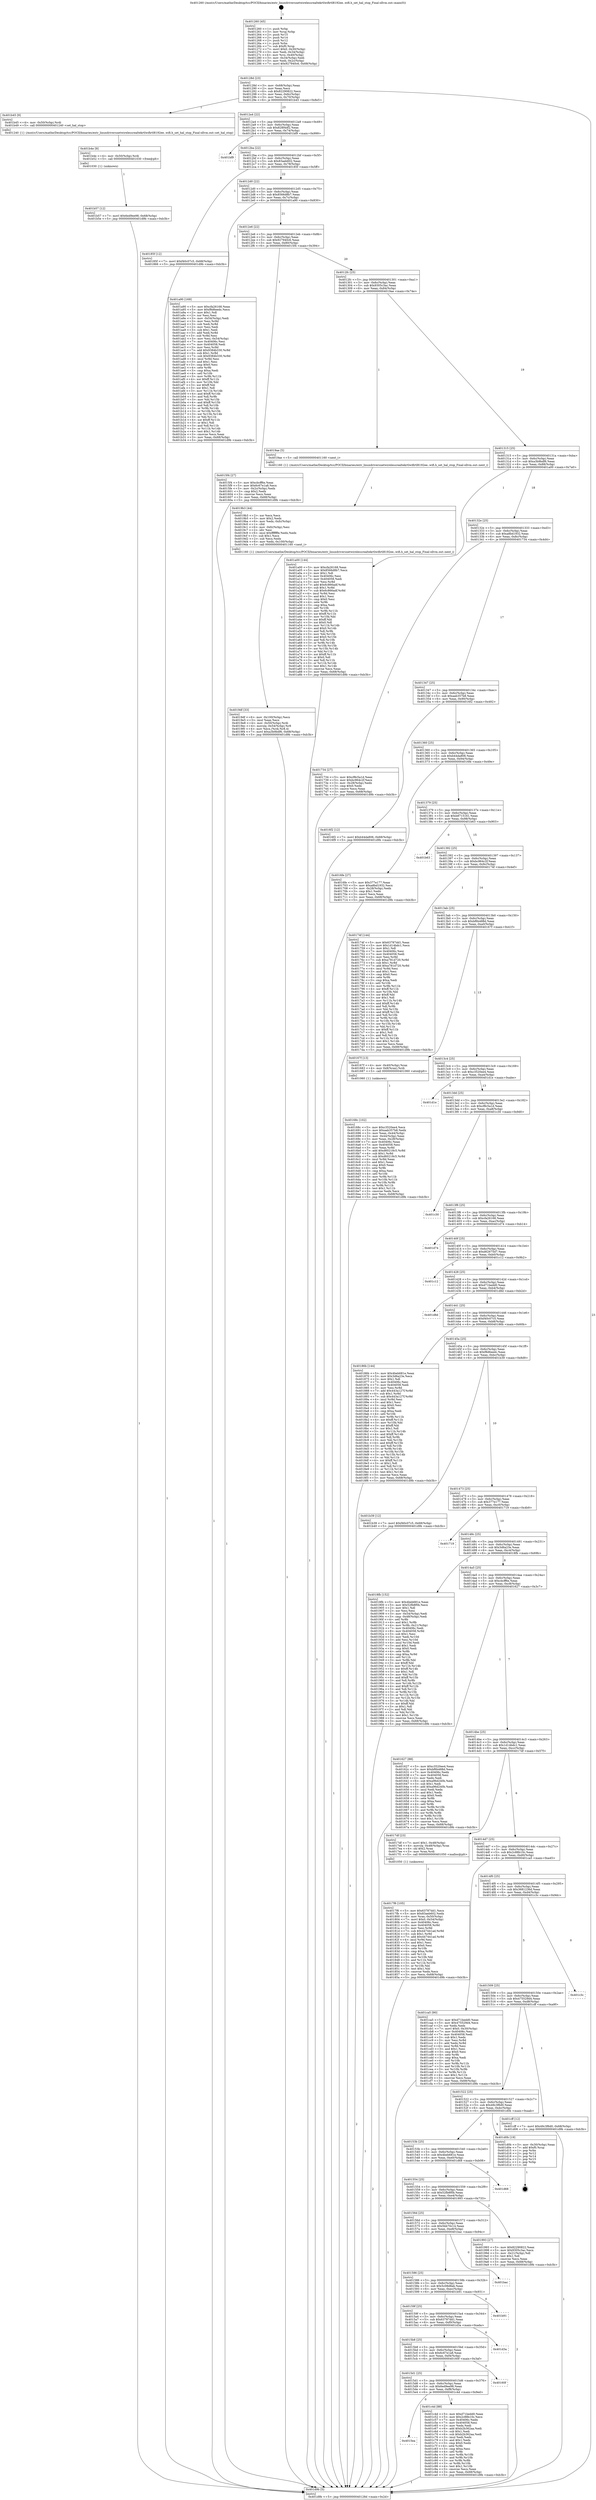digraph "0x401260" {
  label = "0x401260 (/mnt/c/Users/mathe/Desktop/tcc/POCII/binaries/extr_linuxdriversnetwirelessrealtekrtlwifirtl8192ee..wifi.h_set_hal_stop_Final-ollvm.out::main(0))"
  labelloc = "t"
  node[shape=record]

  Entry [label="",width=0.3,height=0.3,shape=circle,fillcolor=black,style=filled]
  "0x40128d" [label="{
     0x40128d [23]\l
     | [instrs]\l
     &nbsp;&nbsp;0x40128d \<+3\>: mov -0x68(%rbp),%eax\l
     &nbsp;&nbsp;0x401290 \<+2\>: mov %eax,%ecx\l
     &nbsp;&nbsp;0x401292 \<+6\>: sub $0x82290822,%ecx\l
     &nbsp;&nbsp;0x401298 \<+3\>: mov %eax,-0x6c(%rbp)\l
     &nbsp;&nbsp;0x40129b \<+3\>: mov %ecx,-0x70(%rbp)\l
     &nbsp;&nbsp;0x40129e \<+6\>: je 0000000000401b45 \<main+0x8e5\>\l
  }"]
  "0x401b45" [label="{
     0x401b45 [9]\l
     | [instrs]\l
     &nbsp;&nbsp;0x401b45 \<+4\>: mov -0x50(%rbp),%rdi\l
     &nbsp;&nbsp;0x401b49 \<+5\>: call 0000000000401240 \<set_hal_stop\>\l
     | [calls]\l
     &nbsp;&nbsp;0x401240 \{1\} (/mnt/c/Users/mathe/Desktop/tcc/POCII/binaries/extr_linuxdriversnetwirelessrealtekrtlwifirtl8192ee..wifi.h_set_hal_stop_Final-ollvm.out::set_hal_stop)\l
  }"]
  "0x4012a4" [label="{
     0x4012a4 [22]\l
     | [instrs]\l
     &nbsp;&nbsp;0x4012a4 \<+5\>: jmp 00000000004012a9 \<main+0x49\>\l
     &nbsp;&nbsp;0x4012a9 \<+3\>: mov -0x6c(%rbp),%eax\l
     &nbsp;&nbsp;0x4012ac \<+5\>: sub $0x828f4df2,%eax\l
     &nbsp;&nbsp;0x4012b1 \<+3\>: mov %eax,-0x74(%rbp)\l
     &nbsp;&nbsp;0x4012b4 \<+6\>: je 0000000000401bf9 \<main+0x999\>\l
  }"]
  Exit [label="",width=0.3,height=0.3,shape=circle,fillcolor=black,style=filled,peripheries=2]
  "0x401bf9" [label="{
     0x401bf9\l
  }", style=dashed]
  "0x4012ba" [label="{
     0x4012ba [22]\l
     | [instrs]\l
     &nbsp;&nbsp;0x4012ba \<+5\>: jmp 00000000004012bf \<main+0x5f\>\l
     &nbsp;&nbsp;0x4012bf \<+3\>: mov -0x6c(%rbp),%eax\l
     &nbsp;&nbsp;0x4012c2 \<+5\>: sub $0x83aeb602,%eax\l
     &nbsp;&nbsp;0x4012c7 \<+3\>: mov %eax,-0x78(%rbp)\l
     &nbsp;&nbsp;0x4012ca \<+6\>: je 000000000040185f \<main+0x5ff\>\l
  }"]
  "0x4015ea" [label="{
     0x4015ea\l
  }", style=dashed]
  "0x40185f" [label="{
     0x40185f [12]\l
     | [instrs]\l
     &nbsp;&nbsp;0x40185f \<+7\>: movl $0xf40c07c5,-0x68(%rbp)\l
     &nbsp;&nbsp;0x401866 \<+5\>: jmp 0000000000401d9b \<main+0xb3b\>\l
  }"]
  "0x4012d0" [label="{
     0x4012d0 [22]\l
     | [instrs]\l
     &nbsp;&nbsp;0x4012d0 \<+5\>: jmp 00000000004012d5 \<main+0x75\>\l
     &nbsp;&nbsp;0x4012d5 \<+3\>: mov -0x6c(%rbp),%eax\l
     &nbsp;&nbsp;0x4012d8 \<+5\>: sub $0x8566d8b7,%eax\l
     &nbsp;&nbsp;0x4012dd \<+3\>: mov %eax,-0x7c(%rbp)\l
     &nbsp;&nbsp;0x4012e0 \<+6\>: je 0000000000401a90 \<main+0x830\>\l
  }"]
  "0x401c4d" [label="{
     0x401c4d [88]\l
     | [instrs]\l
     &nbsp;&nbsp;0x401c4d \<+5\>: mov $0xd71bedd0,%eax\l
     &nbsp;&nbsp;0x401c52 \<+5\>: mov $0x2c88b10c,%ecx\l
     &nbsp;&nbsp;0x401c57 \<+7\>: mov 0x40406c,%edx\l
     &nbsp;&nbsp;0x401c5e \<+7\>: mov 0x404058,%esi\l
     &nbsp;&nbsp;0x401c65 \<+2\>: mov %edx,%edi\l
     &nbsp;&nbsp;0x401c67 \<+6\>: add $0xb2b362aa,%edi\l
     &nbsp;&nbsp;0x401c6d \<+3\>: sub $0x1,%edi\l
     &nbsp;&nbsp;0x401c70 \<+6\>: sub $0xb2b362aa,%edi\l
     &nbsp;&nbsp;0x401c76 \<+3\>: imul %edi,%edx\l
     &nbsp;&nbsp;0x401c79 \<+3\>: and $0x1,%edx\l
     &nbsp;&nbsp;0x401c7c \<+3\>: cmp $0x0,%edx\l
     &nbsp;&nbsp;0x401c7f \<+4\>: sete %r8b\l
     &nbsp;&nbsp;0x401c83 \<+3\>: cmp $0xa,%esi\l
     &nbsp;&nbsp;0x401c86 \<+4\>: setl %r9b\l
     &nbsp;&nbsp;0x401c8a \<+3\>: mov %r8b,%r10b\l
     &nbsp;&nbsp;0x401c8d \<+3\>: and %r9b,%r10b\l
     &nbsp;&nbsp;0x401c90 \<+3\>: xor %r9b,%r8b\l
     &nbsp;&nbsp;0x401c93 \<+3\>: or %r8b,%r10b\l
     &nbsp;&nbsp;0x401c96 \<+4\>: test $0x1,%r10b\l
     &nbsp;&nbsp;0x401c9a \<+3\>: cmovne %ecx,%eax\l
     &nbsp;&nbsp;0x401c9d \<+3\>: mov %eax,-0x68(%rbp)\l
     &nbsp;&nbsp;0x401ca0 \<+5\>: jmp 0000000000401d9b \<main+0xb3b\>\l
  }"]
  "0x401a90" [label="{
     0x401a90 [169]\l
     | [instrs]\l
     &nbsp;&nbsp;0x401a90 \<+5\>: mov $0xcfa26168,%eax\l
     &nbsp;&nbsp;0x401a95 \<+5\>: mov $0xf8d6eedc,%ecx\l
     &nbsp;&nbsp;0x401a9a \<+2\>: mov $0x1,%dl\l
     &nbsp;&nbsp;0x401a9c \<+2\>: xor %esi,%esi\l
     &nbsp;&nbsp;0x401a9e \<+3\>: mov -0x54(%rbp),%edi\l
     &nbsp;&nbsp;0x401aa1 \<+3\>: mov %esi,%r8d\l
     &nbsp;&nbsp;0x401aa4 \<+3\>: sub %edi,%r8d\l
     &nbsp;&nbsp;0x401aa7 \<+2\>: mov %esi,%edi\l
     &nbsp;&nbsp;0x401aa9 \<+3\>: sub $0x1,%edi\l
     &nbsp;&nbsp;0x401aac \<+3\>: add %edi,%r8d\l
     &nbsp;&nbsp;0x401aaf \<+3\>: sub %r8d,%esi\l
     &nbsp;&nbsp;0x401ab2 \<+3\>: mov %esi,-0x54(%rbp)\l
     &nbsp;&nbsp;0x401ab5 \<+7\>: mov 0x40406c,%esi\l
     &nbsp;&nbsp;0x401abc \<+7\>: mov 0x404058,%edi\l
     &nbsp;&nbsp;0x401ac3 \<+3\>: mov %esi,%r8d\l
     &nbsp;&nbsp;0x401ac6 \<+7\>: add $0x9384b330,%r8d\l
     &nbsp;&nbsp;0x401acd \<+4\>: sub $0x1,%r8d\l
     &nbsp;&nbsp;0x401ad1 \<+7\>: sub $0x9384b330,%r8d\l
     &nbsp;&nbsp;0x401ad8 \<+4\>: imul %r8d,%esi\l
     &nbsp;&nbsp;0x401adc \<+3\>: and $0x1,%esi\l
     &nbsp;&nbsp;0x401adf \<+3\>: cmp $0x0,%esi\l
     &nbsp;&nbsp;0x401ae2 \<+4\>: sete %r9b\l
     &nbsp;&nbsp;0x401ae6 \<+3\>: cmp $0xa,%edi\l
     &nbsp;&nbsp;0x401ae9 \<+4\>: setl %r10b\l
     &nbsp;&nbsp;0x401aed \<+3\>: mov %r9b,%r11b\l
     &nbsp;&nbsp;0x401af0 \<+4\>: xor $0xff,%r11b\l
     &nbsp;&nbsp;0x401af4 \<+3\>: mov %r10b,%bl\l
     &nbsp;&nbsp;0x401af7 \<+3\>: xor $0xff,%bl\l
     &nbsp;&nbsp;0x401afa \<+3\>: xor $0x1,%dl\l
     &nbsp;&nbsp;0x401afd \<+3\>: mov %r11b,%r14b\l
     &nbsp;&nbsp;0x401b00 \<+4\>: and $0xff,%r14b\l
     &nbsp;&nbsp;0x401b04 \<+3\>: and %dl,%r9b\l
     &nbsp;&nbsp;0x401b07 \<+3\>: mov %bl,%r15b\l
     &nbsp;&nbsp;0x401b0a \<+4\>: and $0xff,%r15b\l
     &nbsp;&nbsp;0x401b0e \<+3\>: and %dl,%r10b\l
     &nbsp;&nbsp;0x401b11 \<+3\>: or %r9b,%r14b\l
     &nbsp;&nbsp;0x401b14 \<+3\>: or %r10b,%r15b\l
     &nbsp;&nbsp;0x401b17 \<+3\>: xor %r15b,%r14b\l
     &nbsp;&nbsp;0x401b1a \<+3\>: or %bl,%r11b\l
     &nbsp;&nbsp;0x401b1d \<+4\>: xor $0xff,%r11b\l
     &nbsp;&nbsp;0x401b21 \<+3\>: or $0x1,%dl\l
     &nbsp;&nbsp;0x401b24 \<+3\>: and %dl,%r11b\l
     &nbsp;&nbsp;0x401b27 \<+3\>: or %r11b,%r14b\l
     &nbsp;&nbsp;0x401b2a \<+4\>: test $0x1,%r14b\l
     &nbsp;&nbsp;0x401b2e \<+3\>: cmovne %ecx,%eax\l
     &nbsp;&nbsp;0x401b31 \<+3\>: mov %eax,-0x68(%rbp)\l
     &nbsp;&nbsp;0x401b34 \<+5\>: jmp 0000000000401d9b \<main+0xb3b\>\l
  }"]
  "0x4012e6" [label="{
     0x4012e6 [22]\l
     | [instrs]\l
     &nbsp;&nbsp;0x4012e6 \<+5\>: jmp 00000000004012eb \<main+0x8b\>\l
     &nbsp;&nbsp;0x4012eb \<+3\>: mov -0x6c(%rbp),%eax\l
     &nbsp;&nbsp;0x4012ee \<+5\>: sub $0x927940c6,%eax\l
     &nbsp;&nbsp;0x4012f3 \<+3\>: mov %eax,-0x80(%rbp)\l
     &nbsp;&nbsp;0x4012f6 \<+6\>: je 00000000004015f4 \<main+0x394\>\l
  }"]
  "0x4015d1" [label="{
     0x4015d1 [25]\l
     | [instrs]\l
     &nbsp;&nbsp;0x4015d1 \<+5\>: jmp 00000000004015d6 \<main+0x376\>\l
     &nbsp;&nbsp;0x4015d6 \<+3\>: mov -0x6c(%rbp),%eax\l
     &nbsp;&nbsp;0x4015d9 \<+5\>: sub $0x6ed9ee98,%eax\l
     &nbsp;&nbsp;0x4015de \<+6\>: mov %eax,-0xf8(%rbp)\l
     &nbsp;&nbsp;0x4015e4 \<+6\>: je 0000000000401c4d \<main+0x9ed\>\l
  }"]
  "0x4015f4" [label="{
     0x4015f4 [27]\l
     | [instrs]\l
     &nbsp;&nbsp;0x4015f4 \<+5\>: mov $0xcbcff6e,%eax\l
     &nbsp;&nbsp;0x4015f9 \<+5\>: mov $0x6c67e1a8,%ecx\l
     &nbsp;&nbsp;0x4015fe \<+3\>: mov -0x2c(%rbp),%edx\l
     &nbsp;&nbsp;0x401601 \<+3\>: cmp $0x2,%edx\l
     &nbsp;&nbsp;0x401604 \<+3\>: cmovne %ecx,%eax\l
     &nbsp;&nbsp;0x401607 \<+3\>: mov %eax,-0x68(%rbp)\l
     &nbsp;&nbsp;0x40160a \<+5\>: jmp 0000000000401d9b \<main+0xb3b\>\l
  }"]
  "0x4012fc" [label="{
     0x4012fc [25]\l
     | [instrs]\l
     &nbsp;&nbsp;0x4012fc \<+5\>: jmp 0000000000401301 \<main+0xa1\>\l
     &nbsp;&nbsp;0x401301 \<+3\>: mov -0x6c(%rbp),%eax\l
     &nbsp;&nbsp;0x401304 \<+5\>: sub $0x9305c3ac,%eax\l
     &nbsp;&nbsp;0x401309 \<+6\>: mov %eax,-0x84(%rbp)\l
     &nbsp;&nbsp;0x40130f \<+6\>: je 00000000004019ae \<main+0x74e\>\l
  }"]
  "0x401d9b" [label="{
     0x401d9b [5]\l
     | [instrs]\l
     &nbsp;&nbsp;0x401d9b \<+5\>: jmp 000000000040128d \<main+0x2d\>\l
  }"]
  "0x401260" [label="{
     0x401260 [45]\l
     | [instrs]\l
     &nbsp;&nbsp;0x401260 \<+1\>: push %rbp\l
     &nbsp;&nbsp;0x401261 \<+3\>: mov %rsp,%rbp\l
     &nbsp;&nbsp;0x401264 \<+2\>: push %r15\l
     &nbsp;&nbsp;0x401266 \<+2\>: push %r14\l
     &nbsp;&nbsp;0x401268 \<+2\>: push %r12\l
     &nbsp;&nbsp;0x40126a \<+1\>: push %rbx\l
     &nbsp;&nbsp;0x40126b \<+7\>: sub $0xf0,%rsp\l
     &nbsp;&nbsp;0x401272 \<+7\>: movl $0x0,-0x30(%rbp)\l
     &nbsp;&nbsp;0x401279 \<+3\>: mov %edi,-0x34(%rbp)\l
     &nbsp;&nbsp;0x40127c \<+4\>: mov %rsi,-0x40(%rbp)\l
     &nbsp;&nbsp;0x401280 \<+3\>: mov -0x34(%rbp),%edi\l
     &nbsp;&nbsp;0x401283 \<+3\>: mov %edi,-0x2c(%rbp)\l
     &nbsp;&nbsp;0x401286 \<+7\>: movl $0x927940c6,-0x68(%rbp)\l
  }"]
  "0x40160f" [label="{
     0x40160f\l
  }", style=dashed]
  "0x4019ae" [label="{
     0x4019ae [5]\l
     | [instrs]\l
     &nbsp;&nbsp;0x4019ae \<+5\>: call 0000000000401160 \<next_i\>\l
     | [calls]\l
     &nbsp;&nbsp;0x401160 \{1\} (/mnt/c/Users/mathe/Desktop/tcc/POCII/binaries/extr_linuxdriversnetwirelessrealtekrtlwifirtl8192ee..wifi.h_set_hal_stop_Final-ollvm.out::next_i)\l
  }"]
  "0x401315" [label="{
     0x401315 [25]\l
     | [instrs]\l
     &nbsp;&nbsp;0x401315 \<+5\>: jmp 000000000040131a \<main+0xba\>\l
     &nbsp;&nbsp;0x40131a \<+3\>: mov -0x6c(%rbp),%eax\l
     &nbsp;&nbsp;0x40131d \<+5\>: sub $0xa3b9bdf6,%eax\l
     &nbsp;&nbsp;0x401322 \<+6\>: mov %eax,-0x88(%rbp)\l
     &nbsp;&nbsp;0x401328 \<+6\>: je 0000000000401a00 \<main+0x7a0\>\l
  }"]
  "0x4015b8" [label="{
     0x4015b8 [25]\l
     | [instrs]\l
     &nbsp;&nbsp;0x4015b8 \<+5\>: jmp 00000000004015bd \<main+0x35d\>\l
     &nbsp;&nbsp;0x4015bd \<+3\>: mov -0x6c(%rbp),%eax\l
     &nbsp;&nbsp;0x4015c0 \<+5\>: sub $0x6c67e1a8,%eax\l
     &nbsp;&nbsp;0x4015c5 \<+6\>: mov %eax,-0xf4(%rbp)\l
     &nbsp;&nbsp;0x4015cb \<+6\>: je 000000000040160f \<main+0x3af\>\l
  }"]
  "0x401a00" [label="{
     0x401a00 [144]\l
     | [instrs]\l
     &nbsp;&nbsp;0x401a00 \<+5\>: mov $0xcfa26168,%eax\l
     &nbsp;&nbsp;0x401a05 \<+5\>: mov $0x8566d8b7,%ecx\l
     &nbsp;&nbsp;0x401a0a \<+2\>: mov $0x1,%dl\l
     &nbsp;&nbsp;0x401a0c \<+7\>: mov 0x40406c,%esi\l
     &nbsp;&nbsp;0x401a13 \<+7\>: mov 0x404058,%edi\l
     &nbsp;&nbsp;0x401a1a \<+3\>: mov %esi,%r8d\l
     &nbsp;&nbsp;0x401a1d \<+7\>: add $0x6c866adf,%r8d\l
     &nbsp;&nbsp;0x401a24 \<+4\>: sub $0x1,%r8d\l
     &nbsp;&nbsp;0x401a28 \<+7\>: sub $0x6c866adf,%r8d\l
     &nbsp;&nbsp;0x401a2f \<+4\>: imul %r8d,%esi\l
     &nbsp;&nbsp;0x401a33 \<+3\>: and $0x1,%esi\l
     &nbsp;&nbsp;0x401a36 \<+3\>: cmp $0x0,%esi\l
     &nbsp;&nbsp;0x401a39 \<+4\>: sete %r9b\l
     &nbsp;&nbsp;0x401a3d \<+3\>: cmp $0xa,%edi\l
     &nbsp;&nbsp;0x401a40 \<+4\>: setl %r10b\l
     &nbsp;&nbsp;0x401a44 \<+3\>: mov %r9b,%r11b\l
     &nbsp;&nbsp;0x401a47 \<+4\>: xor $0xff,%r11b\l
     &nbsp;&nbsp;0x401a4b \<+3\>: mov %r10b,%bl\l
     &nbsp;&nbsp;0x401a4e \<+3\>: xor $0xff,%bl\l
     &nbsp;&nbsp;0x401a51 \<+3\>: xor $0x0,%dl\l
     &nbsp;&nbsp;0x401a54 \<+3\>: mov %r11b,%r14b\l
     &nbsp;&nbsp;0x401a57 \<+4\>: and $0x0,%r14b\l
     &nbsp;&nbsp;0x401a5b \<+3\>: and %dl,%r9b\l
     &nbsp;&nbsp;0x401a5e \<+3\>: mov %bl,%r15b\l
     &nbsp;&nbsp;0x401a61 \<+4\>: and $0x0,%r15b\l
     &nbsp;&nbsp;0x401a65 \<+3\>: and %dl,%r10b\l
     &nbsp;&nbsp;0x401a68 \<+3\>: or %r9b,%r14b\l
     &nbsp;&nbsp;0x401a6b \<+3\>: or %r10b,%r15b\l
     &nbsp;&nbsp;0x401a6e \<+3\>: xor %r15b,%r14b\l
     &nbsp;&nbsp;0x401a71 \<+3\>: or %bl,%r11b\l
     &nbsp;&nbsp;0x401a74 \<+4\>: xor $0xff,%r11b\l
     &nbsp;&nbsp;0x401a78 \<+3\>: or $0x0,%dl\l
     &nbsp;&nbsp;0x401a7b \<+3\>: and %dl,%r11b\l
     &nbsp;&nbsp;0x401a7e \<+3\>: or %r11b,%r14b\l
     &nbsp;&nbsp;0x401a81 \<+4\>: test $0x1,%r14b\l
     &nbsp;&nbsp;0x401a85 \<+3\>: cmovne %ecx,%eax\l
     &nbsp;&nbsp;0x401a88 \<+3\>: mov %eax,-0x68(%rbp)\l
     &nbsp;&nbsp;0x401a8b \<+5\>: jmp 0000000000401d9b \<main+0xb3b\>\l
  }"]
  "0x40132e" [label="{
     0x40132e [25]\l
     | [instrs]\l
     &nbsp;&nbsp;0x40132e \<+5\>: jmp 0000000000401333 \<main+0xd3\>\l
     &nbsp;&nbsp;0x401333 \<+3\>: mov -0x6c(%rbp),%eax\l
     &nbsp;&nbsp;0x401336 \<+5\>: sub $0xa8bd1932,%eax\l
     &nbsp;&nbsp;0x40133b \<+6\>: mov %eax,-0x8c(%rbp)\l
     &nbsp;&nbsp;0x401341 \<+6\>: je 0000000000401734 \<main+0x4d4\>\l
  }"]
  "0x401d3a" [label="{
     0x401d3a\l
  }", style=dashed]
  "0x401734" [label="{
     0x401734 [27]\l
     | [instrs]\l
     &nbsp;&nbsp;0x401734 \<+5\>: mov $0xcf8c5a1d,%eax\l
     &nbsp;&nbsp;0x401739 \<+5\>: mov $0xbc964c2f,%ecx\l
     &nbsp;&nbsp;0x40173e \<+3\>: mov -0x28(%rbp),%edx\l
     &nbsp;&nbsp;0x401741 \<+3\>: cmp $0x0,%edx\l
     &nbsp;&nbsp;0x401744 \<+3\>: cmove %ecx,%eax\l
     &nbsp;&nbsp;0x401747 \<+3\>: mov %eax,-0x68(%rbp)\l
     &nbsp;&nbsp;0x40174a \<+5\>: jmp 0000000000401d9b \<main+0xb3b\>\l
  }"]
  "0x401347" [label="{
     0x401347 [25]\l
     | [instrs]\l
     &nbsp;&nbsp;0x401347 \<+5\>: jmp 000000000040134c \<main+0xec\>\l
     &nbsp;&nbsp;0x40134c \<+3\>: mov -0x6c(%rbp),%eax\l
     &nbsp;&nbsp;0x40134f \<+5\>: sub $0xaab357b8,%eax\l
     &nbsp;&nbsp;0x401354 \<+6\>: mov %eax,-0x90(%rbp)\l
     &nbsp;&nbsp;0x40135a \<+6\>: je 00000000004016f2 \<main+0x492\>\l
  }"]
  "0x40159f" [label="{
     0x40159f [25]\l
     | [instrs]\l
     &nbsp;&nbsp;0x40159f \<+5\>: jmp 00000000004015a4 \<main+0x344\>\l
     &nbsp;&nbsp;0x4015a4 \<+3\>: mov -0x6c(%rbp),%eax\l
     &nbsp;&nbsp;0x4015a7 \<+5\>: sub $0x63787dd1,%eax\l
     &nbsp;&nbsp;0x4015ac \<+6\>: mov %eax,-0xf0(%rbp)\l
     &nbsp;&nbsp;0x4015b2 \<+6\>: je 0000000000401d3a \<main+0xada\>\l
  }"]
  "0x4016f2" [label="{
     0x4016f2 [12]\l
     | [instrs]\l
     &nbsp;&nbsp;0x4016f2 \<+7\>: movl $0xb44da806,-0x68(%rbp)\l
     &nbsp;&nbsp;0x4016f9 \<+5\>: jmp 0000000000401d9b \<main+0xb3b\>\l
  }"]
  "0x401360" [label="{
     0x401360 [25]\l
     | [instrs]\l
     &nbsp;&nbsp;0x401360 \<+5\>: jmp 0000000000401365 \<main+0x105\>\l
     &nbsp;&nbsp;0x401365 \<+3\>: mov -0x6c(%rbp),%eax\l
     &nbsp;&nbsp;0x401368 \<+5\>: sub $0xb44da806,%eax\l
     &nbsp;&nbsp;0x40136d \<+6\>: mov %eax,-0x94(%rbp)\l
     &nbsp;&nbsp;0x401373 \<+6\>: je 00000000004016fe \<main+0x49e\>\l
  }"]
  "0x401b91" [label="{
     0x401b91\l
  }", style=dashed]
  "0x4016fe" [label="{
     0x4016fe [27]\l
     | [instrs]\l
     &nbsp;&nbsp;0x4016fe \<+5\>: mov $0x377e177,%eax\l
     &nbsp;&nbsp;0x401703 \<+5\>: mov $0xa8bd1932,%ecx\l
     &nbsp;&nbsp;0x401708 \<+3\>: mov -0x28(%rbp),%edx\l
     &nbsp;&nbsp;0x40170b \<+3\>: cmp $0x1,%edx\l
     &nbsp;&nbsp;0x40170e \<+3\>: cmovl %ecx,%eax\l
     &nbsp;&nbsp;0x401711 \<+3\>: mov %eax,-0x68(%rbp)\l
     &nbsp;&nbsp;0x401714 \<+5\>: jmp 0000000000401d9b \<main+0xb3b\>\l
  }"]
  "0x401379" [label="{
     0x401379 [25]\l
     | [instrs]\l
     &nbsp;&nbsp;0x401379 \<+5\>: jmp 000000000040137e \<main+0x11e\>\l
     &nbsp;&nbsp;0x40137e \<+3\>: mov -0x6c(%rbp),%eax\l
     &nbsp;&nbsp;0x401381 \<+5\>: sub $0xb8715161,%eax\l
     &nbsp;&nbsp;0x401386 \<+6\>: mov %eax,-0x98(%rbp)\l
     &nbsp;&nbsp;0x40138c \<+6\>: je 0000000000401b63 \<main+0x903\>\l
  }"]
  "0x401586" [label="{
     0x401586 [25]\l
     | [instrs]\l
     &nbsp;&nbsp;0x401586 \<+5\>: jmp 000000000040158b \<main+0x32b\>\l
     &nbsp;&nbsp;0x40158b \<+3\>: mov -0x6c(%rbp),%eax\l
     &nbsp;&nbsp;0x40158e \<+5\>: sub $0x5c08d8ab,%eax\l
     &nbsp;&nbsp;0x401593 \<+6\>: mov %eax,-0xec(%rbp)\l
     &nbsp;&nbsp;0x401599 \<+6\>: je 0000000000401b91 \<main+0x931\>\l
  }"]
  "0x401b63" [label="{
     0x401b63\l
  }", style=dashed]
  "0x401392" [label="{
     0x401392 [25]\l
     | [instrs]\l
     &nbsp;&nbsp;0x401392 \<+5\>: jmp 0000000000401397 \<main+0x137\>\l
     &nbsp;&nbsp;0x401397 \<+3\>: mov -0x6c(%rbp),%eax\l
     &nbsp;&nbsp;0x40139a \<+5\>: sub $0xbc964c2f,%eax\l
     &nbsp;&nbsp;0x40139f \<+6\>: mov %eax,-0x9c(%rbp)\l
     &nbsp;&nbsp;0x4013a5 \<+6\>: je 000000000040174f \<main+0x4ef\>\l
  }"]
  "0x401bac" [label="{
     0x401bac\l
  }", style=dashed]
  "0x40174f" [label="{
     0x40174f [144]\l
     | [instrs]\l
     &nbsp;&nbsp;0x40174f \<+5\>: mov $0x63787dd1,%eax\l
     &nbsp;&nbsp;0x401754 \<+5\>: mov $0x1d14bdc1,%ecx\l
     &nbsp;&nbsp;0x401759 \<+2\>: mov $0x1,%dl\l
     &nbsp;&nbsp;0x40175b \<+7\>: mov 0x40406c,%esi\l
     &nbsp;&nbsp;0x401762 \<+7\>: mov 0x404058,%edi\l
     &nbsp;&nbsp;0x401769 \<+3\>: mov %esi,%r8d\l
     &nbsp;&nbsp;0x40176c \<+7\>: sub $0xa781d720,%r8d\l
     &nbsp;&nbsp;0x401773 \<+4\>: sub $0x1,%r8d\l
     &nbsp;&nbsp;0x401777 \<+7\>: add $0xa781d720,%r8d\l
     &nbsp;&nbsp;0x40177e \<+4\>: imul %r8d,%esi\l
     &nbsp;&nbsp;0x401782 \<+3\>: and $0x1,%esi\l
     &nbsp;&nbsp;0x401785 \<+3\>: cmp $0x0,%esi\l
     &nbsp;&nbsp;0x401788 \<+4\>: sete %r9b\l
     &nbsp;&nbsp;0x40178c \<+3\>: cmp $0xa,%edi\l
     &nbsp;&nbsp;0x40178f \<+4\>: setl %r10b\l
     &nbsp;&nbsp;0x401793 \<+3\>: mov %r9b,%r11b\l
     &nbsp;&nbsp;0x401796 \<+4\>: xor $0xff,%r11b\l
     &nbsp;&nbsp;0x40179a \<+3\>: mov %r10b,%bl\l
     &nbsp;&nbsp;0x40179d \<+3\>: xor $0xff,%bl\l
     &nbsp;&nbsp;0x4017a0 \<+3\>: xor $0x1,%dl\l
     &nbsp;&nbsp;0x4017a3 \<+3\>: mov %r11b,%r14b\l
     &nbsp;&nbsp;0x4017a6 \<+4\>: and $0xff,%r14b\l
     &nbsp;&nbsp;0x4017aa \<+3\>: and %dl,%r9b\l
     &nbsp;&nbsp;0x4017ad \<+3\>: mov %bl,%r15b\l
     &nbsp;&nbsp;0x4017b0 \<+4\>: and $0xff,%r15b\l
     &nbsp;&nbsp;0x4017b4 \<+3\>: and %dl,%r10b\l
     &nbsp;&nbsp;0x4017b7 \<+3\>: or %r9b,%r14b\l
     &nbsp;&nbsp;0x4017ba \<+3\>: or %r10b,%r15b\l
     &nbsp;&nbsp;0x4017bd \<+3\>: xor %r15b,%r14b\l
     &nbsp;&nbsp;0x4017c0 \<+3\>: or %bl,%r11b\l
     &nbsp;&nbsp;0x4017c3 \<+4\>: xor $0xff,%r11b\l
     &nbsp;&nbsp;0x4017c7 \<+3\>: or $0x1,%dl\l
     &nbsp;&nbsp;0x4017ca \<+3\>: and %dl,%r11b\l
     &nbsp;&nbsp;0x4017cd \<+3\>: or %r11b,%r14b\l
     &nbsp;&nbsp;0x4017d0 \<+4\>: test $0x1,%r14b\l
     &nbsp;&nbsp;0x4017d4 \<+3\>: cmovne %ecx,%eax\l
     &nbsp;&nbsp;0x4017d7 \<+3\>: mov %eax,-0x68(%rbp)\l
     &nbsp;&nbsp;0x4017da \<+5\>: jmp 0000000000401d9b \<main+0xb3b\>\l
  }"]
  "0x4013ab" [label="{
     0x4013ab [25]\l
     | [instrs]\l
     &nbsp;&nbsp;0x4013ab \<+5\>: jmp 00000000004013b0 \<main+0x150\>\l
     &nbsp;&nbsp;0x4013b0 \<+3\>: mov -0x6c(%rbp),%eax\l
     &nbsp;&nbsp;0x4013b3 \<+5\>: sub $0xbf6b488d,%eax\l
     &nbsp;&nbsp;0x4013b8 \<+6\>: mov %eax,-0xa0(%rbp)\l
     &nbsp;&nbsp;0x4013be \<+6\>: je 000000000040167f \<main+0x41f\>\l
  }"]
  "0x401b57" [label="{
     0x401b57 [12]\l
     | [instrs]\l
     &nbsp;&nbsp;0x401b57 \<+7\>: movl $0x6ed9ee98,-0x68(%rbp)\l
     &nbsp;&nbsp;0x401b5e \<+5\>: jmp 0000000000401d9b \<main+0xb3b\>\l
  }"]
  "0x40167f" [label="{
     0x40167f [13]\l
     | [instrs]\l
     &nbsp;&nbsp;0x40167f \<+4\>: mov -0x40(%rbp),%rax\l
     &nbsp;&nbsp;0x401683 \<+4\>: mov 0x8(%rax),%rdi\l
     &nbsp;&nbsp;0x401687 \<+5\>: call 0000000000401060 \<atoi@plt\>\l
     | [calls]\l
     &nbsp;&nbsp;0x401060 \{1\} (unknown)\l
  }"]
  "0x4013c4" [label="{
     0x4013c4 [25]\l
     | [instrs]\l
     &nbsp;&nbsp;0x4013c4 \<+5\>: jmp 00000000004013c9 \<main+0x169\>\l
     &nbsp;&nbsp;0x4013c9 \<+3\>: mov -0x6c(%rbp),%eax\l
     &nbsp;&nbsp;0x4013cc \<+5\>: sub $0xc3520ee4,%eax\l
     &nbsp;&nbsp;0x4013d1 \<+6\>: mov %eax,-0xa4(%rbp)\l
     &nbsp;&nbsp;0x4013d7 \<+6\>: je 0000000000401d1e \<main+0xabe\>\l
  }"]
  "0x401b4e" [label="{
     0x401b4e [9]\l
     | [instrs]\l
     &nbsp;&nbsp;0x401b4e \<+4\>: mov -0x50(%rbp),%rdi\l
     &nbsp;&nbsp;0x401b52 \<+5\>: call 0000000000401030 \<free@plt\>\l
     | [calls]\l
     &nbsp;&nbsp;0x401030 \{1\} (unknown)\l
  }"]
  "0x401d1e" [label="{
     0x401d1e\l
  }", style=dashed]
  "0x4013dd" [label="{
     0x4013dd [25]\l
     | [instrs]\l
     &nbsp;&nbsp;0x4013dd \<+5\>: jmp 00000000004013e2 \<main+0x182\>\l
     &nbsp;&nbsp;0x4013e2 \<+3\>: mov -0x6c(%rbp),%eax\l
     &nbsp;&nbsp;0x4013e5 \<+5\>: sub $0xcf8c5a1d,%eax\l
     &nbsp;&nbsp;0x4013ea \<+6\>: mov %eax,-0xa8(%rbp)\l
     &nbsp;&nbsp;0x4013f0 \<+6\>: je 0000000000401c30 \<main+0x9d0\>\l
  }"]
  "0x4019df" [label="{
     0x4019df [33]\l
     | [instrs]\l
     &nbsp;&nbsp;0x4019df \<+6\>: mov -0x100(%rbp),%ecx\l
     &nbsp;&nbsp;0x4019e5 \<+3\>: imul %eax,%ecx\l
     &nbsp;&nbsp;0x4019e8 \<+4\>: mov -0x50(%rbp),%rdi\l
     &nbsp;&nbsp;0x4019ec \<+4\>: movslq -0x54(%rbp),%r8\l
     &nbsp;&nbsp;0x4019f0 \<+4\>: mov %ecx,(%rdi,%r8,4)\l
     &nbsp;&nbsp;0x4019f4 \<+7\>: movl $0xa3b9bdf6,-0x68(%rbp)\l
     &nbsp;&nbsp;0x4019fb \<+5\>: jmp 0000000000401d9b \<main+0xb3b\>\l
  }"]
  "0x401c30" [label="{
     0x401c30\l
  }", style=dashed]
  "0x4013f6" [label="{
     0x4013f6 [25]\l
     | [instrs]\l
     &nbsp;&nbsp;0x4013f6 \<+5\>: jmp 00000000004013fb \<main+0x19b\>\l
     &nbsp;&nbsp;0x4013fb \<+3\>: mov -0x6c(%rbp),%eax\l
     &nbsp;&nbsp;0x4013fe \<+5\>: sub $0xcfa26168,%eax\l
     &nbsp;&nbsp;0x401403 \<+6\>: mov %eax,-0xac(%rbp)\l
     &nbsp;&nbsp;0x401409 \<+6\>: je 0000000000401d74 \<main+0xb14\>\l
  }"]
  "0x4019b3" [label="{
     0x4019b3 [44]\l
     | [instrs]\l
     &nbsp;&nbsp;0x4019b3 \<+2\>: xor %ecx,%ecx\l
     &nbsp;&nbsp;0x4019b5 \<+5\>: mov $0x2,%edx\l
     &nbsp;&nbsp;0x4019ba \<+6\>: mov %edx,-0xfc(%rbp)\l
     &nbsp;&nbsp;0x4019c0 \<+1\>: cltd\l
     &nbsp;&nbsp;0x4019c1 \<+6\>: mov -0xfc(%rbp),%esi\l
     &nbsp;&nbsp;0x4019c7 \<+2\>: idiv %esi\l
     &nbsp;&nbsp;0x4019c9 \<+6\>: imul $0xfffffffe,%edx,%edx\l
     &nbsp;&nbsp;0x4019cf \<+3\>: sub $0x1,%ecx\l
     &nbsp;&nbsp;0x4019d2 \<+2\>: sub %ecx,%edx\l
     &nbsp;&nbsp;0x4019d4 \<+6\>: mov %edx,-0x100(%rbp)\l
     &nbsp;&nbsp;0x4019da \<+5\>: call 0000000000401160 \<next_i\>\l
     | [calls]\l
     &nbsp;&nbsp;0x401160 \{1\} (/mnt/c/Users/mathe/Desktop/tcc/POCII/binaries/extr_linuxdriversnetwirelessrealtekrtlwifirtl8192ee..wifi.h_set_hal_stop_Final-ollvm.out::next_i)\l
  }"]
  "0x401d74" [label="{
     0x401d74\l
  }", style=dashed]
  "0x40140f" [label="{
     0x40140f [25]\l
     | [instrs]\l
     &nbsp;&nbsp;0x40140f \<+5\>: jmp 0000000000401414 \<main+0x1b4\>\l
     &nbsp;&nbsp;0x401414 \<+3\>: mov -0x6c(%rbp),%eax\l
     &nbsp;&nbsp;0x401417 \<+5\>: sub $0xd62675d7,%eax\l
     &nbsp;&nbsp;0x40141c \<+6\>: mov %eax,-0xb0(%rbp)\l
     &nbsp;&nbsp;0x401422 \<+6\>: je 0000000000401c12 \<main+0x9b2\>\l
  }"]
  "0x40156d" [label="{
     0x40156d [25]\l
     | [instrs]\l
     &nbsp;&nbsp;0x40156d \<+5\>: jmp 0000000000401572 \<main+0x312\>\l
     &nbsp;&nbsp;0x401572 \<+3\>: mov -0x6c(%rbp),%eax\l
     &nbsp;&nbsp;0x401575 \<+5\>: sub $0x5bb70c14,%eax\l
     &nbsp;&nbsp;0x40157a \<+6\>: mov %eax,-0xe8(%rbp)\l
     &nbsp;&nbsp;0x401580 \<+6\>: je 0000000000401bac \<main+0x94c\>\l
  }"]
  "0x401c12" [label="{
     0x401c12\l
  }", style=dashed]
  "0x401428" [label="{
     0x401428 [25]\l
     | [instrs]\l
     &nbsp;&nbsp;0x401428 \<+5\>: jmp 000000000040142d \<main+0x1cd\>\l
     &nbsp;&nbsp;0x40142d \<+3\>: mov -0x6c(%rbp),%eax\l
     &nbsp;&nbsp;0x401430 \<+5\>: sub $0xd71bedd0,%eax\l
     &nbsp;&nbsp;0x401435 \<+6\>: mov %eax,-0xb4(%rbp)\l
     &nbsp;&nbsp;0x40143b \<+6\>: je 0000000000401d8d \<main+0xb2d\>\l
  }"]
  "0x401993" [label="{
     0x401993 [27]\l
     | [instrs]\l
     &nbsp;&nbsp;0x401993 \<+5\>: mov $0x82290822,%eax\l
     &nbsp;&nbsp;0x401998 \<+5\>: mov $0x9305c3ac,%ecx\l
     &nbsp;&nbsp;0x40199d \<+3\>: mov -0x21(%rbp),%dl\l
     &nbsp;&nbsp;0x4019a0 \<+3\>: test $0x1,%dl\l
     &nbsp;&nbsp;0x4019a3 \<+3\>: cmovne %ecx,%eax\l
     &nbsp;&nbsp;0x4019a6 \<+3\>: mov %eax,-0x68(%rbp)\l
     &nbsp;&nbsp;0x4019a9 \<+5\>: jmp 0000000000401d9b \<main+0xb3b\>\l
  }"]
  "0x401d8d" [label="{
     0x401d8d\l
  }", style=dashed]
  "0x401441" [label="{
     0x401441 [25]\l
     | [instrs]\l
     &nbsp;&nbsp;0x401441 \<+5\>: jmp 0000000000401446 \<main+0x1e6\>\l
     &nbsp;&nbsp;0x401446 \<+3\>: mov -0x6c(%rbp),%eax\l
     &nbsp;&nbsp;0x401449 \<+5\>: sub $0xf40c07c5,%eax\l
     &nbsp;&nbsp;0x40144e \<+6\>: mov %eax,-0xb8(%rbp)\l
     &nbsp;&nbsp;0x401454 \<+6\>: je 000000000040186b \<main+0x60b\>\l
  }"]
  "0x401554" [label="{
     0x401554 [25]\l
     | [instrs]\l
     &nbsp;&nbsp;0x401554 \<+5\>: jmp 0000000000401559 \<main+0x2f9\>\l
     &nbsp;&nbsp;0x401559 \<+3\>: mov -0x6c(%rbp),%eax\l
     &nbsp;&nbsp;0x40155c \<+5\>: sub $0x52fb8f0b,%eax\l
     &nbsp;&nbsp;0x401561 \<+6\>: mov %eax,-0xe4(%rbp)\l
     &nbsp;&nbsp;0x401567 \<+6\>: je 0000000000401993 \<main+0x733\>\l
  }"]
  "0x40186b" [label="{
     0x40186b [144]\l
     | [instrs]\l
     &nbsp;&nbsp;0x40186b \<+5\>: mov $0x4beb681e,%eax\l
     &nbsp;&nbsp;0x401870 \<+5\>: mov $0x3d6a23e,%ecx\l
     &nbsp;&nbsp;0x401875 \<+2\>: mov $0x1,%dl\l
     &nbsp;&nbsp;0x401877 \<+7\>: mov 0x40406c,%esi\l
     &nbsp;&nbsp;0x40187e \<+7\>: mov 0x404058,%edi\l
     &nbsp;&nbsp;0x401885 \<+3\>: mov %esi,%r8d\l
     &nbsp;&nbsp;0x401888 \<+7\>: add $0x443a127f,%r8d\l
     &nbsp;&nbsp;0x40188f \<+4\>: sub $0x1,%r8d\l
     &nbsp;&nbsp;0x401893 \<+7\>: sub $0x443a127f,%r8d\l
     &nbsp;&nbsp;0x40189a \<+4\>: imul %r8d,%esi\l
     &nbsp;&nbsp;0x40189e \<+3\>: and $0x1,%esi\l
     &nbsp;&nbsp;0x4018a1 \<+3\>: cmp $0x0,%esi\l
     &nbsp;&nbsp;0x4018a4 \<+4\>: sete %r9b\l
     &nbsp;&nbsp;0x4018a8 \<+3\>: cmp $0xa,%edi\l
     &nbsp;&nbsp;0x4018ab \<+4\>: setl %r10b\l
     &nbsp;&nbsp;0x4018af \<+3\>: mov %r9b,%r11b\l
     &nbsp;&nbsp;0x4018b2 \<+4\>: xor $0xff,%r11b\l
     &nbsp;&nbsp;0x4018b6 \<+3\>: mov %r10b,%bl\l
     &nbsp;&nbsp;0x4018b9 \<+3\>: xor $0xff,%bl\l
     &nbsp;&nbsp;0x4018bc \<+3\>: xor $0x1,%dl\l
     &nbsp;&nbsp;0x4018bf \<+3\>: mov %r11b,%r14b\l
     &nbsp;&nbsp;0x4018c2 \<+4\>: and $0xff,%r14b\l
     &nbsp;&nbsp;0x4018c6 \<+3\>: and %dl,%r9b\l
     &nbsp;&nbsp;0x4018c9 \<+3\>: mov %bl,%r15b\l
     &nbsp;&nbsp;0x4018cc \<+4\>: and $0xff,%r15b\l
     &nbsp;&nbsp;0x4018d0 \<+3\>: and %dl,%r10b\l
     &nbsp;&nbsp;0x4018d3 \<+3\>: or %r9b,%r14b\l
     &nbsp;&nbsp;0x4018d6 \<+3\>: or %r10b,%r15b\l
     &nbsp;&nbsp;0x4018d9 \<+3\>: xor %r15b,%r14b\l
     &nbsp;&nbsp;0x4018dc \<+3\>: or %bl,%r11b\l
     &nbsp;&nbsp;0x4018df \<+4\>: xor $0xff,%r11b\l
     &nbsp;&nbsp;0x4018e3 \<+3\>: or $0x1,%dl\l
     &nbsp;&nbsp;0x4018e6 \<+3\>: and %dl,%r11b\l
     &nbsp;&nbsp;0x4018e9 \<+3\>: or %r11b,%r14b\l
     &nbsp;&nbsp;0x4018ec \<+4\>: test $0x1,%r14b\l
     &nbsp;&nbsp;0x4018f0 \<+3\>: cmovne %ecx,%eax\l
     &nbsp;&nbsp;0x4018f3 \<+3\>: mov %eax,-0x68(%rbp)\l
     &nbsp;&nbsp;0x4018f6 \<+5\>: jmp 0000000000401d9b \<main+0xb3b\>\l
  }"]
  "0x40145a" [label="{
     0x40145a [25]\l
     | [instrs]\l
     &nbsp;&nbsp;0x40145a \<+5\>: jmp 000000000040145f \<main+0x1ff\>\l
     &nbsp;&nbsp;0x40145f \<+3\>: mov -0x6c(%rbp),%eax\l
     &nbsp;&nbsp;0x401462 \<+5\>: sub $0xf8d6eedc,%eax\l
     &nbsp;&nbsp;0x401467 \<+6\>: mov %eax,-0xbc(%rbp)\l
     &nbsp;&nbsp;0x40146d \<+6\>: je 0000000000401b39 \<main+0x8d9\>\l
  }"]
  "0x401d68" [label="{
     0x401d68\l
  }", style=dashed]
  "0x401b39" [label="{
     0x401b39 [12]\l
     | [instrs]\l
     &nbsp;&nbsp;0x401b39 \<+7\>: movl $0xf40c07c5,-0x68(%rbp)\l
     &nbsp;&nbsp;0x401b40 \<+5\>: jmp 0000000000401d9b \<main+0xb3b\>\l
  }"]
  "0x401473" [label="{
     0x401473 [25]\l
     | [instrs]\l
     &nbsp;&nbsp;0x401473 \<+5\>: jmp 0000000000401478 \<main+0x218\>\l
     &nbsp;&nbsp;0x401478 \<+3\>: mov -0x6c(%rbp),%eax\l
     &nbsp;&nbsp;0x40147b \<+5\>: sub $0x377e177,%eax\l
     &nbsp;&nbsp;0x401480 \<+6\>: mov %eax,-0xc0(%rbp)\l
     &nbsp;&nbsp;0x401486 \<+6\>: je 0000000000401719 \<main+0x4b9\>\l
  }"]
  "0x40153b" [label="{
     0x40153b [25]\l
     | [instrs]\l
     &nbsp;&nbsp;0x40153b \<+5\>: jmp 0000000000401540 \<main+0x2e0\>\l
     &nbsp;&nbsp;0x401540 \<+3\>: mov -0x6c(%rbp),%eax\l
     &nbsp;&nbsp;0x401543 \<+5\>: sub $0x4beb681e,%eax\l
     &nbsp;&nbsp;0x401548 \<+6\>: mov %eax,-0xe0(%rbp)\l
     &nbsp;&nbsp;0x40154e \<+6\>: je 0000000000401d68 \<main+0xb08\>\l
  }"]
  "0x401719" [label="{
     0x401719\l
  }", style=dashed]
  "0x40148c" [label="{
     0x40148c [25]\l
     | [instrs]\l
     &nbsp;&nbsp;0x40148c \<+5\>: jmp 0000000000401491 \<main+0x231\>\l
     &nbsp;&nbsp;0x401491 \<+3\>: mov -0x6c(%rbp),%eax\l
     &nbsp;&nbsp;0x401494 \<+5\>: sub $0x3d6a23e,%eax\l
     &nbsp;&nbsp;0x401499 \<+6\>: mov %eax,-0xc4(%rbp)\l
     &nbsp;&nbsp;0x40149f \<+6\>: je 00000000004018fb \<main+0x69b\>\l
  }"]
  "0x401d0b" [label="{
     0x401d0b [19]\l
     | [instrs]\l
     &nbsp;&nbsp;0x401d0b \<+3\>: mov -0x30(%rbp),%eax\l
     &nbsp;&nbsp;0x401d0e \<+7\>: add $0xf0,%rsp\l
     &nbsp;&nbsp;0x401d15 \<+1\>: pop %rbx\l
     &nbsp;&nbsp;0x401d16 \<+2\>: pop %r12\l
     &nbsp;&nbsp;0x401d18 \<+2\>: pop %r14\l
     &nbsp;&nbsp;0x401d1a \<+2\>: pop %r15\l
     &nbsp;&nbsp;0x401d1c \<+1\>: pop %rbp\l
     &nbsp;&nbsp;0x401d1d \<+1\>: ret\l
  }"]
  "0x4018fb" [label="{
     0x4018fb [152]\l
     | [instrs]\l
     &nbsp;&nbsp;0x4018fb \<+5\>: mov $0x4beb681e,%eax\l
     &nbsp;&nbsp;0x401900 \<+5\>: mov $0x52fb8f0b,%ecx\l
     &nbsp;&nbsp;0x401905 \<+2\>: mov $0x1,%dl\l
     &nbsp;&nbsp;0x401907 \<+2\>: xor %esi,%esi\l
     &nbsp;&nbsp;0x401909 \<+3\>: mov -0x54(%rbp),%edi\l
     &nbsp;&nbsp;0x40190c \<+3\>: cmp -0x48(%rbp),%edi\l
     &nbsp;&nbsp;0x40190f \<+4\>: setl %r8b\l
     &nbsp;&nbsp;0x401913 \<+4\>: and $0x1,%r8b\l
     &nbsp;&nbsp;0x401917 \<+4\>: mov %r8b,-0x21(%rbp)\l
     &nbsp;&nbsp;0x40191b \<+7\>: mov 0x40406c,%edi\l
     &nbsp;&nbsp;0x401922 \<+8\>: mov 0x404058,%r9d\l
     &nbsp;&nbsp;0x40192a \<+3\>: sub $0x1,%esi\l
     &nbsp;&nbsp;0x40192d \<+3\>: mov %edi,%r10d\l
     &nbsp;&nbsp;0x401930 \<+3\>: add %esi,%r10d\l
     &nbsp;&nbsp;0x401933 \<+4\>: imul %r10d,%edi\l
     &nbsp;&nbsp;0x401937 \<+3\>: and $0x1,%edi\l
     &nbsp;&nbsp;0x40193a \<+3\>: cmp $0x0,%edi\l
     &nbsp;&nbsp;0x40193d \<+4\>: sete %r8b\l
     &nbsp;&nbsp;0x401941 \<+4\>: cmp $0xa,%r9d\l
     &nbsp;&nbsp;0x401945 \<+4\>: setl %r11b\l
     &nbsp;&nbsp;0x401949 \<+3\>: mov %r8b,%bl\l
     &nbsp;&nbsp;0x40194c \<+3\>: xor $0xff,%bl\l
     &nbsp;&nbsp;0x40194f \<+3\>: mov %r11b,%r14b\l
     &nbsp;&nbsp;0x401952 \<+4\>: xor $0xff,%r14b\l
     &nbsp;&nbsp;0x401956 \<+3\>: xor $0x1,%dl\l
     &nbsp;&nbsp;0x401959 \<+3\>: mov %bl,%r15b\l
     &nbsp;&nbsp;0x40195c \<+4\>: and $0xff,%r15b\l
     &nbsp;&nbsp;0x401960 \<+3\>: and %dl,%r8b\l
     &nbsp;&nbsp;0x401963 \<+3\>: mov %r14b,%r12b\l
     &nbsp;&nbsp;0x401966 \<+4\>: and $0xff,%r12b\l
     &nbsp;&nbsp;0x40196a \<+3\>: and %dl,%r11b\l
     &nbsp;&nbsp;0x40196d \<+3\>: or %r8b,%r15b\l
     &nbsp;&nbsp;0x401970 \<+3\>: or %r11b,%r12b\l
     &nbsp;&nbsp;0x401973 \<+3\>: xor %r12b,%r15b\l
     &nbsp;&nbsp;0x401976 \<+3\>: or %r14b,%bl\l
     &nbsp;&nbsp;0x401979 \<+3\>: xor $0xff,%bl\l
     &nbsp;&nbsp;0x40197c \<+3\>: or $0x1,%dl\l
     &nbsp;&nbsp;0x40197f \<+2\>: and %dl,%bl\l
     &nbsp;&nbsp;0x401981 \<+3\>: or %bl,%r15b\l
     &nbsp;&nbsp;0x401984 \<+4\>: test $0x1,%r15b\l
     &nbsp;&nbsp;0x401988 \<+3\>: cmovne %ecx,%eax\l
     &nbsp;&nbsp;0x40198b \<+3\>: mov %eax,-0x68(%rbp)\l
     &nbsp;&nbsp;0x40198e \<+5\>: jmp 0000000000401d9b \<main+0xb3b\>\l
  }"]
  "0x4014a5" [label="{
     0x4014a5 [25]\l
     | [instrs]\l
     &nbsp;&nbsp;0x4014a5 \<+5\>: jmp 00000000004014aa \<main+0x24a\>\l
     &nbsp;&nbsp;0x4014aa \<+3\>: mov -0x6c(%rbp),%eax\l
     &nbsp;&nbsp;0x4014ad \<+5\>: sub $0xcbcff6e,%eax\l
     &nbsp;&nbsp;0x4014b2 \<+6\>: mov %eax,-0xc8(%rbp)\l
     &nbsp;&nbsp;0x4014b8 \<+6\>: je 0000000000401627 \<main+0x3c7\>\l
  }"]
  "0x401522" [label="{
     0x401522 [25]\l
     | [instrs]\l
     &nbsp;&nbsp;0x401522 \<+5\>: jmp 0000000000401527 \<main+0x2c7\>\l
     &nbsp;&nbsp;0x401527 \<+3\>: mov -0x6c(%rbp),%eax\l
     &nbsp;&nbsp;0x40152a \<+5\>: sub $0x49c3f6d0,%eax\l
     &nbsp;&nbsp;0x40152f \<+6\>: mov %eax,-0xdc(%rbp)\l
     &nbsp;&nbsp;0x401535 \<+6\>: je 0000000000401d0b \<main+0xaab\>\l
  }"]
  "0x401627" [label="{
     0x401627 [88]\l
     | [instrs]\l
     &nbsp;&nbsp;0x401627 \<+5\>: mov $0xc3520ee4,%eax\l
     &nbsp;&nbsp;0x40162c \<+5\>: mov $0xbf6b488d,%ecx\l
     &nbsp;&nbsp;0x401631 \<+7\>: mov 0x40406c,%edx\l
     &nbsp;&nbsp;0x401638 \<+7\>: mov 0x404058,%esi\l
     &nbsp;&nbsp;0x40163f \<+2\>: mov %edx,%edi\l
     &nbsp;&nbsp;0x401641 \<+6\>: sub $0xa96d240b,%edi\l
     &nbsp;&nbsp;0x401647 \<+3\>: sub $0x1,%edi\l
     &nbsp;&nbsp;0x40164a \<+6\>: add $0xa96d240b,%edi\l
     &nbsp;&nbsp;0x401650 \<+3\>: imul %edi,%edx\l
     &nbsp;&nbsp;0x401653 \<+3\>: and $0x1,%edx\l
     &nbsp;&nbsp;0x401656 \<+3\>: cmp $0x0,%edx\l
     &nbsp;&nbsp;0x401659 \<+4\>: sete %r8b\l
     &nbsp;&nbsp;0x40165d \<+3\>: cmp $0xa,%esi\l
     &nbsp;&nbsp;0x401660 \<+4\>: setl %r9b\l
     &nbsp;&nbsp;0x401664 \<+3\>: mov %r8b,%r10b\l
     &nbsp;&nbsp;0x401667 \<+3\>: and %r9b,%r10b\l
     &nbsp;&nbsp;0x40166a \<+3\>: xor %r9b,%r8b\l
     &nbsp;&nbsp;0x40166d \<+3\>: or %r8b,%r10b\l
     &nbsp;&nbsp;0x401670 \<+4\>: test $0x1,%r10b\l
     &nbsp;&nbsp;0x401674 \<+3\>: cmovne %ecx,%eax\l
     &nbsp;&nbsp;0x401677 \<+3\>: mov %eax,-0x68(%rbp)\l
     &nbsp;&nbsp;0x40167a \<+5\>: jmp 0000000000401d9b \<main+0xb3b\>\l
  }"]
  "0x4014be" [label="{
     0x4014be [25]\l
     | [instrs]\l
     &nbsp;&nbsp;0x4014be \<+5\>: jmp 00000000004014c3 \<main+0x263\>\l
     &nbsp;&nbsp;0x4014c3 \<+3\>: mov -0x6c(%rbp),%eax\l
     &nbsp;&nbsp;0x4014c6 \<+5\>: sub $0x1d14bdc1,%eax\l
     &nbsp;&nbsp;0x4014cb \<+6\>: mov %eax,-0xcc(%rbp)\l
     &nbsp;&nbsp;0x4014d1 \<+6\>: je 00000000004017df \<main+0x57f\>\l
  }"]
  "0x40168c" [label="{
     0x40168c [102]\l
     | [instrs]\l
     &nbsp;&nbsp;0x40168c \<+5\>: mov $0xc3520ee4,%ecx\l
     &nbsp;&nbsp;0x401691 \<+5\>: mov $0xaab357b8,%edx\l
     &nbsp;&nbsp;0x401696 \<+3\>: mov %eax,-0x44(%rbp)\l
     &nbsp;&nbsp;0x401699 \<+3\>: mov -0x44(%rbp),%eax\l
     &nbsp;&nbsp;0x40169c \<+3\>: mov %eax,-0x28(%rbp)\l
     &nbsp;&nbsp;0x40169f \<+7\>: mov 0x40406c,%eax\l
     &nbsp;&nbsp;0x4016a6 \<+7\>: mov 0x404058,%esi\l
     &nbsp;&nbsp;0x4016ad \<+3\>: mov %eax,%r8d\l
     &nbsp;&nbsp;0x4016b0 \<+7\>: add $0xd60218c5,%r8d\l
     &nbsp;&nbsp;0x4016b7 \<+4\>: sub $0x1,%r8d\l
     &nbsp;&nbsp;0x4016bb \<+7\>: sub $0xd60218c5,%r8d\l
     &nbsp;&nbsp;0x4016c2 \<+4\>: imul %r8d,%eax\l
     &nbsp;&nbsp;0x4016c6 \<+3\>: and $0x1,%eax\l
     &nbsp;&nbsp;0x4016c9 \<+3\>: cmp $0x0,%eax\l
     &nbsp;&nbsp;0x4016cc \<+4\>: sete %r9b\l
     &nbsp;&nbsp;0x4016d0 \<+3\>: cmp $0xa,%esi\l
     &nbsp;&nbsp;0x4016d3 \<+4\>: setl %r10b\l
     &nbsp;&nbsp;0x4016d7 \<+3\>: mov %r9b,%r11b\l
     &nbsp;&nbsp;0x4016da \<+3\>: and %r10b,%r11b\l
     &nbsp;&nbsp;0x4016dd \<+3\>: xor %r10b,%r9b\l
     &nbsp;&nbsp;0x4016e0 \<+3\>: or %r9b,%r11b\l
     &nbsp;&nbsp;0x4016e3 \<+4\>: test $0x1,%r11b\l
     &nbsp;&nbsp;0x4016e7 \<+3\>: cmovne %edx,%ecx\l
     &nbsp;&nbsp;0x4016ea \<+3\>: mov %ecx,-0x68(%rbp)\l
     &nbsp;&nbsp;0x4016ed \<+5\>: jmp 0000000000401d9b \<main+0xb3b\>\l
  }"]
  "0x401cff" [label="{
     0x401cff [12]\l
     | [instrs]\l
     &nbsp;&nbsp;0x401cff \<+7\>: movl $0x49c3f6d0,-0x68(%rbp)\l
     &nbsp;&nbsp;0x401d06 \<+5\>: jmp 0000000000401d9b \<main+0xb3b\>\l
  }"]
  "0x4017df" [label="{
     0x4017df [23]\l
     | [instrs]\l
     &nbsp;&nbsp;0x4017df \<+7\>: movl $0x1,-0x48(%rbp)\l
     &nbsp;&nbsp;0x4017e6 \<+4\>: movslq -0x48(%rbp),%rax\l
     &nbsp;&nbsp;0x4017ea \<+4\>: shl $0x2,%rax\l
     &nbsp;&nbsp;0x4017ee \<+3\>: mov %rax,%rdi\l
     &nbsp;&nbsp;0x4017f1 \<+5\>: call 0000000000401050 \<malloc@plt\>\l
     | [calls]\l
     &nbsp;&nbsp;0x401050 \{1\} (unknown)\l
  }"]
  "0x4014d7" [label="{
     0x4014d7 [25]\l
     | [instrs]\l
     &nbsp;&nbsp;0x4014d7 \<+5\>: jmp 00000000004014dc \<main+0x27c\>\l
     &nbsp;&nbsp;0x4014dc \<+3\>: mov -0x6c(%rbp),%eax\l
     &nbsp;&nbsp;0x4014df \<+5\>: sub $0x2c88b10c,%eax\l
     &nbsp;&nbsp;0x4014e4 \<+6\>: mov %eax,-0xd0(%rbp)\l
     &nbsp;&nbsp;0x4014ea \<+6\>: je 0000000000401ca5 \<main+0xa45\>\l
  }"]
  "0x4017f6" [label="{
     0x4017f6 [105]\l
     | [instrs]\l
     &nbsp;&nbsp;0x4017f6 \<+5\>: mov $0x63787dd1,%ecx\l
     &nbsp;&nbsp;0x4017fb \<+5\>: mov $0x83aeb602,%edx\l
     &nbsp;&nbsp;0x401800 \<+4\>: mov %rax,-0x50(%rbp)\l
     &nbsp;&nbsp;0x401804 \<+7\>: movl $0x0,-0x54(%rbp)\l
     &nbsp;&nbsp;0x40180b \<+7\>: mov 0x40406c,%esi\l
     &nbsp;&nbsp;0x401812 \<+8\>: mov 0x404058,%r8d\l
     &nbsp;&nbsp;0x40181a \<+3\>: mov %esi,%r9d\l
     &nbsp;&nbsp;0x40181d \<+7\>: sub $0x447441ad,%r9d\l
     &nbsp;&nbsp;0x401824 \<+4\>: sub $0x1,%r9d\l
     &nbsp;&nbsp;0x401828 \<+7\>: add $0x447441ad,%r9d\l
     &nbsp;&nbsp;0x40182f \<+4\>: imul %r9d,%esi\l
     &nbsp;&nbsp;0x401833 \<+3\>: and $0x1,%esi\l
     &nbsp;&nbsp;0x401836 \<+3\>: cmp $0x0,%esi\l
     &nbsp;&nbsp;0x401839 \<+4\>: sete %r10b\l
     &nbsp;&nbsp;0x40183d \<+4\>: cmp $0xa,%r8d\l
     &nbsp;&nbsp;0x401841 \<+4\>: setl %r11b\l
     &nbsp;&nbsp;0x401845 \<+3\>: mov %r10b,%bl\l
     &nbsp;&nbsp;0x401848 \<+3\>: and %r11b,%bl\l
     &nbsp;&nbsp;0x40184b \<+3\>: xor %r11b,%r10b\l
     &nbsp;&nbsp;0x40184e \<+3\>: or %r10b,%bl\l
     &nbsp;&nbsp;0x401851 \<+3\>: test $0x1,%bl\l
     &nbsp;&nbsp;0x401854 \<+3\>: cmovne %edx,%ecx\l
     &nbsp;&nbsp;0x401857 \<+3\>: mov %ecx,-0x68(%rbp)\l
     &nbsp;&nbsp;0x40185a \<+5\>: jmp 0000000000401d9b \<main+0xb3b\>\l
  }"]
  "0x401509" [label="{
     0x401509 [25]\l
     | [instrs]\l
     &nbsp;&nbsp;0x401509 \<+5\>: jmp 000000000040150e \<main+0x2ae\>\l
     &nbsp;&nbsp;0x40150e \<+3\>: mov -0x6c(%rbp),%eax\l
     &nbsp;&nbsp;0x401511 \<+5\>: sub $0x475529d4,%eax\l
     &nbsp;&nbsp;0x401516 \<+6\>: mov %eax,-0xd8(%rbp)\l
     &nbsp;&nbsp;0x40151c \<+6\>: je 0000000000401cff \<main+0xa9f\>\l
  }"]
  "0x401ca5" [label="{
     0x401ca5 [90]\l
     | [instrs]\l
     &nbsp;&nbsp;0x401ca5 \<+5\>: mov $0xd71bedd0,%eax\l
     &nbsp;&nbsp;0x401caa \<+5\>: mov $0x475529d4,%ecx\l
     &nbsp;&nbsp;0x401caf \<+2\>: xor %edx,%edx\l
     &nbsp;&nbsp;0x401cb1 \<+7\>: movl $0x0,-0x30(%rbp)\l
     &nbsp;&nbsp;0x401cb8 \<+7\>: mov 0x40406c,%esi\l
     &nbsp;&nbsp;0x401cbf \<+7\>: mov 0x404058,%edi\l
     &nbsp;&nbsp;0x401cc6 \<+3\>: sub $0x1,%edx\l
     &nbsp;&nbsp;0x401cc9 \<+3\>: mov %esi,%r8d\l
     &nbsp;&nbsp;0x401ccc \<+3\>: add %edx,%r8d\l
     &nbsp;&nbsp;0x401ccf \<+4\>: imul %r8d,%esi\l
     &nbsp;&nbsp;0x401cd3 \<+3\>: and $0x1,%esi\l
     &nbsp;&nbsp;0x401cd6 \<+3\>: cmp $0x0,%esi\l
     &nbsp;&nbsp;0x401cd9 \<+4\>: sete %r9b\l
     &nbsp;&nbsp;0x401cdd \<+3\>: cmp $0xa,%edi\l
     &nbsp;&nbsp;0x401ce0 \<+4\>: setl %r10b\l
     &nbsp;&nbsp;0x401ce4 \<+3\>: mov %r9b,%r11b\l
     &nbsp;&nbsp;0x401ce7 \<+3\>: and %r10b,%r11b\l
     &nbsp;&nbsp;0x401cea \<+3\>: xor %r10b,%r9b\l
     &nbsp;&nbsp;0x401ced \<+3\>: or %r9b,%r11b\l
     &nbsp;&nbsp;0x401cf0 \<+4\>: test $0x1,%r11b\l
     &nbsp;&nbsp;0x401cf4 \<+3\>: cmovne %ecx,%eax\l
     &nbsp;&nbsp;0x401cf7 \<+3\>: mov %eax,-0x68(%rbp)\l
     &nbsp;&nbsp;0x401cfa \<+5\>: jmp 0000000000401d9b \<main+0xb3b\>\l
  }"]
  "0x4014f0" [label="{
     0x4014f0 [25]\l
     | [instrs]\l
     &nbsp;&nbsp;0x4014f0 \<+5\>: jmp 00000000004014f5 \<main+0x295\>\l
     &nbsp;&nbsp;0x4014f5 \<+3\>: mov -0x6c(%rbp),%eax\l
     &nbsp;&nbsp;0x4014f8 \<+5\>: sub $0x3681236d,%eax\l
     &nbsp;&nbsp;0x4014fd \<+6\>: mov %eax,-0xd4(%rbp)\l
     &nbsp;&nbsp;0x401503 \<+6\>: je 0000000000401c3c \<main+0x9dc\>\l
  }"]
  "0x401c3c" [label="{
     0x401c3c\l
  }", style=dashed]
  Entry -> "0x401260" [label=" 1"]
  "0x40128d" -> "0x401b45" [label=" 1"]
  "0x40128d" -> "0x4012a4" [label=" 23"]
  "0x401d0b" -> Exit [label=" 1"]
  "0x4012a4" -> "0x401bf9" [label=" 0"]
  "0x4012a4" -> "0x4012ba" [label=" 23"]
  "0x401cff" -> "0x401d9b" [label=" 1"]
  "0x4012ba" -> "0x40185f" [label=" 1"]
  "0x4012ba" -> "0x4012d0" [label=" 22"]
  "0x401ca5" -> "0x401d9b" [label=" 1"]
  "0x4012d0" -> "0x401a90" [label=" 1"]
  "0x4012d0" -> "0x4012e6" [label=" 21"]
  "0x401c4d" -> "0x401d9b" [label=" 1"]
  "0x4012e6" -> "0x4015f4" [label=" 1"]
  "0x4012e6" -> "0x4012fc" [label=" 20"]
  "0x4015f4" -> "0x401d9b" [label=" 1"]
  "0x401260" -> "0x40128d" [label=" 1"]
  "0x401d9b" -> "0x40128d" [label=" 23"]
  "0x4015d1" -> "0x401c4d" [label=" 1"]
  "0x4012fc" -> "0x4019ae" [label=" 1"]
  "0x4012fc" -> "0x401315" [label=" 19"]
  "0x4015d1" -> "0x4015ea" [label=" 0"]
  "0x401315" -> "0x401a00" [label=" 1"]
  "0x401315" -> "0x40132e" [label=" 18"]
  "0x4015b8" -> "0x40160f" [label=" 0"]
  "0x40132e" -> "0x401734" [label=" 1"]
  "0x40132e" -> "0x401347" [label=" 17"]
  "0x4015b8" -> "0x4015d1" [label=" 1"]
  "0x401347" -> "0x4016f2" [label=" 1"]
  "0x401347" -> "0x401360" [label=" 16"]
  "0x40159f" -> "0x401d3a" [label=" 0"]
  "0x401360" -> "0x4016fe" [label=" 1"]
  "0x401360" -> "0x401379" [label=" 15"]
  "0x40159f" -> "0x4015b8" [label=" 1"]
  "0x401379" -> "0x401b63" [label=" 0"]
  "0x401379" -> "0x401392" [label=" 15"]
  "0x401586" -> "0x401b91" [label=" 0"]
  "0x401392" -> "0x40174f" [label=" 1"]
  "0x401392" -> "0x4013ab" [label=" 14"]
  "0x401586" -> "0x40159f" [label=" 1"]
  "0x4013ab" -> "0x40167f" [label=" 1"]
  "0x4013ab" -> "0x4013c4" [label=" 13"]
  "0x40156d" -> "0x401bac" [label=" 0"]
  "0x4013c4" -> "0x401d1e" [label=" 0"]
  "0x4013c4" -> "0x4013dd" [label=" 13"]
  "0x40156d" -> "0x401586" [label=" 1"]
  "0x4013dd" -> "0x401c30" [label=" 0"]
  "0x4013dd" -> "0x4013f6" [label=" 13"]
  "0x401b57" -> "0x401d9b" [label=" 1"]
  "0x4013f6" -> "0x401d74" [label=" 0"]
  "0x4013f6" -> "0x40140f" [label=" 13"]
  "0x401b4e" -> "0x401b57" [label=" 1"]
  "0x40140f" -> "0x401c12" [label=" 0"]
  "0x40140f" -> "0x401428" [label=" 13"]
  "0x401b45" -> "0x401b4e" [label=" 1"]
  "0x401428" -> "0x401d8d" [label=" 0"]
  "0x401428" -> "0x401441" [label=" 13"]
  "0x401b39" -> "0x401d9b" [label=" 1"]
  "0x401441" -> "0x40186b" [label=" 2"]
  "0x401441" -> "0x40145a" [label=" 11"]
  "0x401a00" -> "0x401d9b" [label=" 1"]
  "0x40145a" -> "0x401b39" [label=" 1"]
  "0x40145a" -> "0x401473" [label=" 10"]
  "0x4019df" -> "0x401d9b" [label=" 1"]
  "0x401473" -> "0x401719" [label=" 0"]
  "0x401473" -> "0x40148c" [label=" 10"]
  "0x4019ae" -> "0x4019b3" [label=" 1"]
  "0x40148c" -> "0x4018fb" [label=" 2"]
  "0x40148c" -> "0x4014a5" [label=" 8"]
  "0x401993" -> "0x401d9b" [label=" 2"]
  "0x4014a5" -> "0x401627" [label=" 1"]
  "0x4014a5" -> "0x4014be" [label=" 7"]
  "0x401627" -> "0x401d9b" [label=" 1"]
  "0x40167f" -> "0x40168c" [label=" 1"]
  "0x40168c" -> "0x401d9b" [label=" 1"]
  "0x4016f2" -> "0x401d9b" [label=" 1"]
  "0x4016fe" -> "0x401d9b" [label=" 1"]
  "0x401734" -> "0x401d9b" [label=" 1"]
  "0x40174f" -> "0x401d9b" [label=" 1"]
  "0x401554" -> "0x401993" [label=" 2"]
  "0x4014be" -> "0x4017df" [label=" 1"]
  "0x4014be" -> "0x4014d7" [label=" 6"]
  "0x4017df" -> "0x4017f6" [label=" 1"]
  "0x4017f6" -> "0x401d9b" [label=" 1"]
  "0x40185f" -> "0x401d9b" [label=" 1"]
  "0x40186b" -> "0x401d9b" [label=" 2"]
  "0x4018fb" -> "0x401d9b" [label=" 2"]
  "0x401a90" -> "0x401d9b" [label=" 1"]
  "0x4014d7" -> "0x401ca5" [label=" 1"]
  "0x4014d7" -> "0x4014f0" [label=" 5"]
  "0x40153b" -> "0x401d68" [label=" 0"]
  "0x4014f0" -> "0x401c3c" [label=" 0"]
  "0x4014f0" -> "0x401509" [label=" 5"]
  "0x40153b" -> "0x401554" [label=" 3"]
  "0x401509" -> "0x401cff" [label=" 1"]
  "0x401509" -> "0x401522" [label=" 4"]
  "0x401554" -> "0x40156d" [label=" 1"]
  "0x401522" -> "0x401d0b" [label=" 1"]
  "0x401522" -> "0x40153b" [label=" 3"]
  "0x4019b3" -> "0x4019df" [label=" 1"]
}

